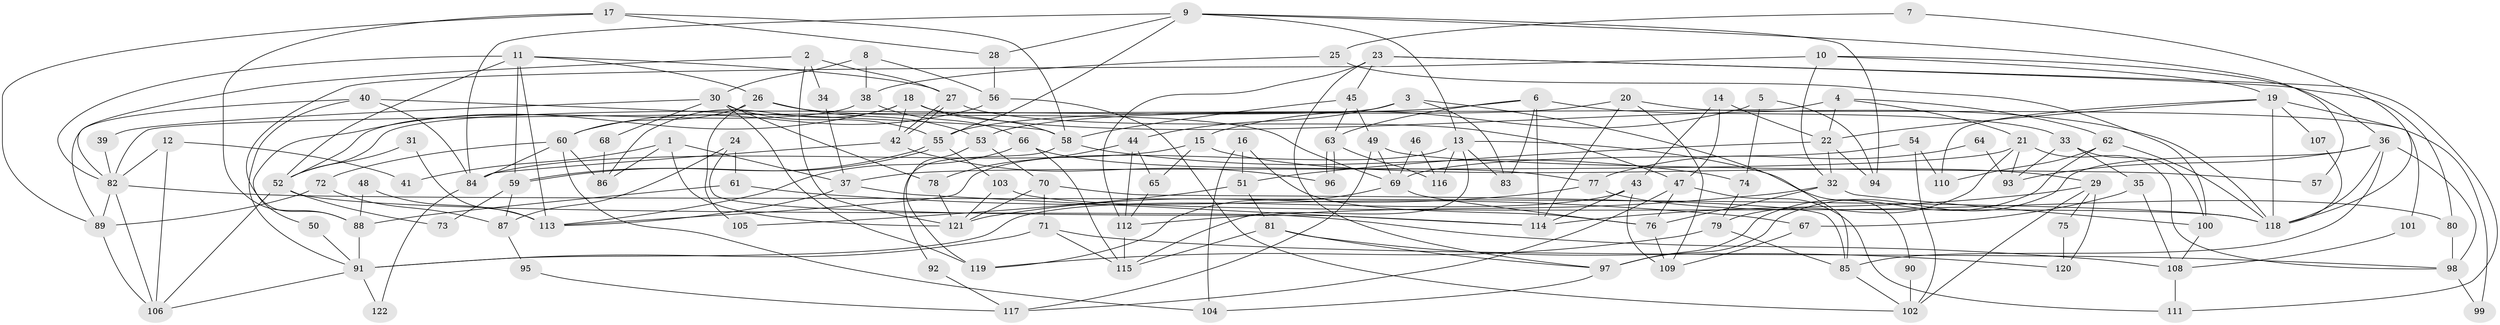 // coarse degree distribution, {4: 0.175, 6: 0.1125, 5: 0.1125, 8: 0.075, 3: 0.175, 7: 0.1125, 11: 0.025, 2: 0.15, 9: 0.0375, 10: 0.0125, 1: 0.0125}
// Generated by graph-tools (version 1.1) at 2025/41/03/06/25 10:41:53]
// undirected, 122 vertices, 244 edges
graph export_dot {
graph [start="1"]
  node [color=gray90,style=filled];
  1;
  2;
  3;
  4;
  5;
  6;
  7;
  8;
  9;
  10;
  11;
  12;
  13;
  14;
  15;
  16;
  17;
  18;
  19;
  20;
  21;
  22;
  23;
  24;
  25;
  26;
  27;
  28;
  29;
  30;
  31;
  32;
  33;
  34;
  35;
  36;
  37;
  38;
  39;
  40;
  41;
  42;
  43;
  44;
  45;
  46;
  47;
  48;
  49;
  50;
  51;
  52;
  53;
  54;
  55;
  56;
  57;
  58;
  59;
  60;
  61;
  62;
  63;
  64;
  65;
  66;
  67;
  68;
  69;
  70;
  71;
  72;
  73;
  74;
  75;
  76;
  77;
  78;
  79;
  80;
  81;
  82;
  83;
  84;
  85;
  86;
  87;
  88;
  89;
  90;
  91;
  92;
  93;
  94;
  95;
  96;
  97;
  98;
  99;
  100;
  101;
  102;
  103;
  104;
  105;
  106;
  107;
  108;
  109;
  110;
  111;
  112;
  113;
  114;
  115;
  116;
  117;
  118;
  119;
  120;
  121;
  122;
  1 -- 121;
  1 -- 37;
  1 -- 41;
  1 -- 86;
  2 -- 27;
  2 -- 82;
  2 -- 34;
  2 -- 121;
  3 -- 85;
  3 -- 52;
  3 -- 44;
  3 -- 83;
  4 -- 82;
  4 -- 22;
  4 -- 21;
  4 -- 62;
  5 -- 15;
  5 -- 74;
  5 -- 94;
  6 -- 114;
  6 -- 83;
  6 -- 33;
  6 -- 55;
  6 -- 63;
  7 -- 118;
  7 -- 25;
  8 -- 56;
  8 -- 38;
  8 -- 30;
  9 -- 94;
  9 -- 55;
  9 -- 13;
  9 -- 28;
  9 -- 57;
  9 -- 84;
  10 -- 36;
  10 -- 32;
  10 -- 19;
  10 -- 88;
  11 -- 82;
  11 -- 113;
  11 -- 26;
  11 -- 27;
  11 -- 52;
  11 -- 59;
  12 -- 106;
  12 -- 82;
  12 -- 41;
  13 -- 115;
  13 -- 83;
  13 -- 90;
  13 -- 113;
  13 -- 116;
  14 -- 47;
  14 -- 43;
  14 -- 22;
  15 -- 84;
  15 -- 65;
  15 -- 29;
  16 -- 76;
  16 -- 51;
  16 -- 104;
  17 -- 28;
  17 -- 89;
  17 -- 58;
  17 -- 88;
  18 -- 118;
  18 -- 42;
  18 -- 50;
  18 -- 58;
  18 -- 86;
  19 -- 110;
  19 -- 22;
  19 -- 101;
  19 -- 107;
  19 -- 118;
  20 -- 114;
  20 -- 53;
  20 -- 99;
  20 -- 109;
  21 -- 98;
  21 -- 37;
  21 -- 79;
  21 -- 93;
  22 -- 32;
  22 -- 51;
  22 -- 94;
  23 -- 97;
  23 -- 45;
  23 -- 80;
  23 -- 111;
  23 -- 112;
  24 -- 61;
  24 -- 87;
  24 -- 114;
  25 -- 100;
  25 -- 38;
  26 -- 60;
  26 -- 53;
  26 -- 69;
  26 -- 105;
  27 -- 42;
  27 -- 42;
  27 -- 47;
  28 -- 56;
  29 -- 114;
  29 -- 75;
  29 -- 102;
  29 -- 120;
  30 -- 55;
  30 -- 39;
  30 -- 68;
  30 -- 78;
  30 -- 119;
  31 -- 113;
  31 -- 52;
  32 -- 112;
  32 -- 76;
  32 -- 100;
  33 -- 93;
  33 -- 35;
  33 -- 100;
  34 -- 37;
  35 -- 108;
  35 -- 67;
  36 -- 118;
  36 -- 85;
  36 -- 93;
  36 -- 97;
  36 -- 98;
  37 -- 114;
  37 -- 113;
  38 -- 66;
  38 -- 52;
  39 -- 82;
  40 -- 91;
  40 -- 58;
  40 -- 84;
  40 -- 89;
  42 -- 84;
  42 -- 96;
  43 -- 91;
  43 -- 109;
  43 -- 114;
  44 -- 78;
  44 -- 65;
  44 -- 112;
  45 -- 58;
  45 -- 63;
  45 -- 49;
  46 -- 69;
  46 -- 116;
  47 -- 111;
  47 -- 76;
  47 -- 117;
  48 -- 113;
  48 -- 88;
  49 -- 69;
  49 -- 57;
  49 -- 117;
  50 -- 91;
  51 -- 81;
  51 -- 105;
  52 -- 106;
  52 -- 73;
  52 -- 108;
  53 -- 119;
  53 -- 70;
  54 -- 69;
  54 -- 102;
  54 -- 110;
  55 -- 59;
  55 -- 59;
  55 -- 103;
  56 -- 60;
  56 -- 102;
  58 -- 74;
  58 -- 92;
  59 -- 73;
  59 -- 87;
  60 -- 84;
  60 -- 86;
  60 -- 72;
  60 -- 104;
  61 -- 88;
  61 -- 67;
  62 -- 97;
  62 -- 110;
  62 -- 118;
  63 -- 96;
  63 -- 96;
  63 -- 116;
  64 -- 77;
  64 -- 93;
  65 -- 112;
  66 -- 115;
  66 -- 113;
  66 -- 77;
  67 -- 109;
  68 -- 86;
  69 -- 76;
  69 -- 119;
  70 -- 121;
  70 -- 71;
  70 -- 85;
  71 -- 98;
  71 -- 91;
  71 -- 115;
  72 -- 89;
  72 -- 87;
  74 -- 79;
  75 -- 120;
  76 -- 109;
  77 -- 121;
  77 -- 80;
  78 -- 121;
  79 -- 119;
  79 -- 85;
  80 -- 98;
  81 -- 97;
  81 -- 115;
  81 -- 120;
  82 -- 89;
  82 -- 118;
  82 -- 106;
  84 -- 122;
  85 -- 102;
  87 -- 95;
  88 -- 91;
  89 -- 106;
  90 -- 102;
  91 -- 106;
  91 -- 122;
  92 -- 117;
  95 -- 117;
  97 -- 104;
  98 -- 99;
  100 -- 108;
  101 -- 108;
  103 -- 118;
  103 -- 121;
  107 -- 118;
  108 -- 111;
  112 -- 115;
}

